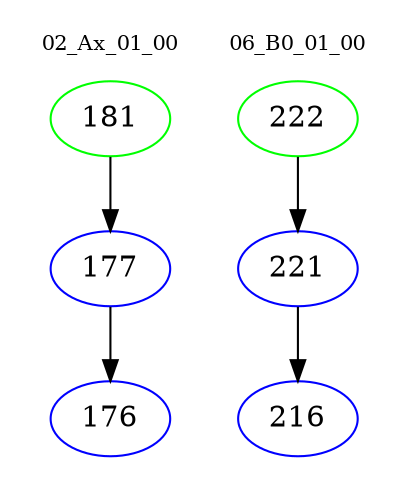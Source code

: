 digraph{
subgraph cluster_0 {
color = white
label = "02_Ax_01_00";
fontsize=10;
T0_181 [label="181", color="green"]
T0_181 -> T0_177 [color="black"]
T0_177 [label="177", color="blue"]
T0_177 -> T0_176 [color="black"]
T0_176 [label="176", color="blue"]
}
subgraph cluster_1 {
color = white
label = "06_B0_01_00";
fontsize=10;
T1_222 [label="222", color="green"]
T1_222 -> T1_221 [color="black"]
T1_221 [label="221", color="blue"]
T1_221 -> T1_216 [color="black"]
T1_216 [label="216", color="blue"]
}
}
